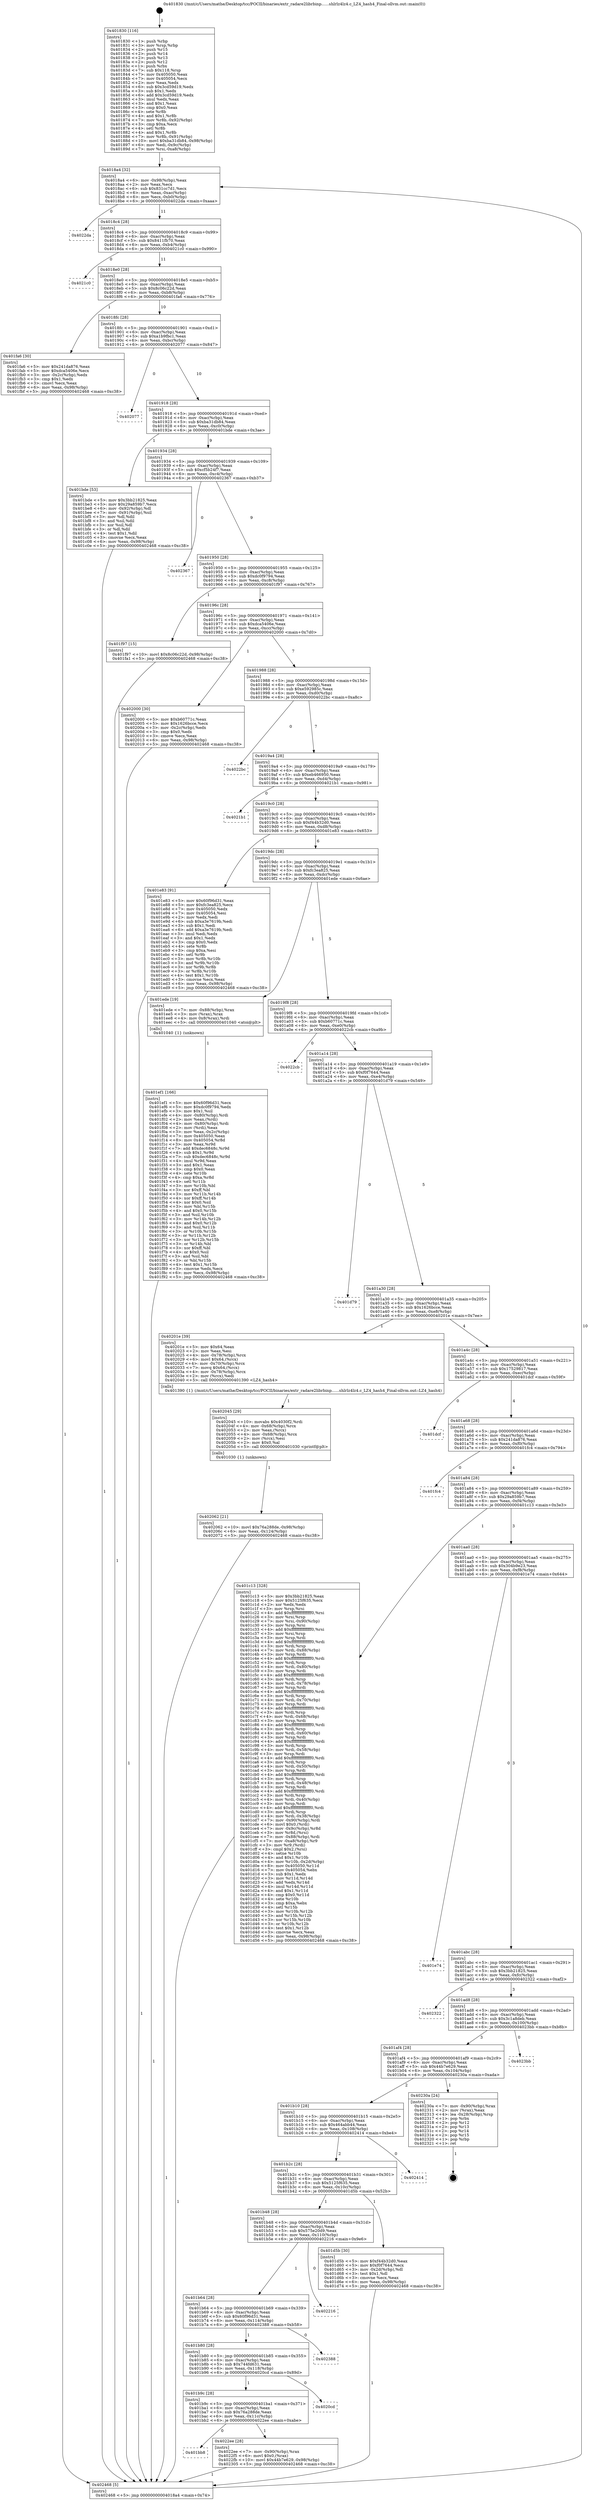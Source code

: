 digraph "0x401830" {
  label = "0x401830 (/mnt/c/Users/mathe/Desktop/tcc/POCII/binaries/extr_radare2librbinp......shlrlz4lz4.c_LZ4_hash4_Final-ollvm.out::main(0))"
  labelloc = "t"
  node[shape=record]

  Entry [label="",width=0.3,height=0.3,shape=circle,fillcolor=black,style=filled]
  "0x4018a4" [label="{
     0x4018a4 [32]\l
     | [instrs]\l
     &nbsp;&nbsp;0x4018a4 \<+6\>: mov -0x98(%rbp),%eax\l
     &nbsp;&nbsp;0x4018aa \<+2\>: mov %eax,%ecx\l
     &nbsp;&nbsp;0x4018ac \<+6\>: sub $0x831cc7d1,%ecx\l
     &nbsp;&nbsp;0x4018b2 \<+6\>: mov %eax,-0xac(%rbp)\l
     &nbsp;&nbsp;0x4018b8 \<+6\>: mov %ecx,-0xb0(%rbp)\l
     &nbsp;&nbsp;0x4018be \<+6\>: je 00000000004022da \<main+0xaaa\>\l
  }"]
  "0x4022da" [label="{
     0x4022da\l
  }", style=dashed]
  "0x4018c4" [label="{
     0x4018c4 [28]\l
     | [instrs]\l
     &nbsp;&nbsp;0x4018c4 \<+5\>: jmp 00000000004018c9 \<main+0x99\>\l
     &nbsp;&nbsp;0x4018c9 \<+6\>: mov -0xac(%rbp),%eax\l
     &nbsp;&nbsp;0x4018cf \<+5\>: sub $0x8411fb70,%eax\l
     &nbsp;&nbsp;0x4018d4 \<+6\>: mov %eax,-0xb4(%rbp)\l
     &nbsp;&nbsp;0x4018da \<+6\>: je 00000000004021c0 \<main+0x990\>\l
  }"]
  Exit [label="",width=0.3,height=0.3,shape=circle,fillcolor=black,style=filled,peripheries=2]
  "0x4021c0" [label="{
     0x4021c0\l
  }", style=dashed]
  "0x4018e0" [label="{
     0x4018e0 [28]\l
     | [instrs]\l
     &nbsp;&nbsp;0x4018e0 \<+5\>: jmp 00000000004018e5 \<main+0xb5\>\l
     &nbsp;&nbsp;0x4018e5 \<+6\>: mov -0xac(%rbp),%eax\l
     &nbsp;&nbsp;0x4018eb \<+5\>: sub $0x8c06c22d,%eax\l
     &nbsp;&nbsp;0x4018f0 \<+6\>: mov %eax,-0xb8(%rbp)\l
     &nbsp;&nbsp;0x4018f6 \<+6\>: je 0000000000401fa6 \<main+0x776\>\l
  }"]
  "0x401bb8" [label="{
     0x401bb8\l
  }", style=dashed]
  "0x401fa6" [label="{
     0x401fa6 [30]\l
     | [instrs]\l
     &nbsp;&nbsp;0x401fa6 \<+5\>: mov $0x241da876,%eax\l
     &nbsp;&nbsp;0x401fab \<+5\>: mov $0xdca5406e,%ecx\l
     &nbsp;&nbsp;0x401fb0 \<+3\>: mov -0x2c(%rbp),%edx\l
     &nbsp;&nbsp;0x401fb3 \<+3\>: cmp $0x1,%edx\l
     &nbsp;&nbsp;0x401fb6 \<+3\>: cmovl %ecx,%eax\l
     &nbsp;&nbsp;0x401fb9 \<+6\>: mov %eax,-0x98(%rbp)\l
     &nbsp;&nbsp;0x401fbf \<+5\>: jmp 0000000000402468 \<main+0xc38\>\l
  }"]
  "0x4018fc" [label="{
     0x4018fc [28]\l
     | [instrs]\l
     &nbsp;&nbsp;0x4018fc \<+5\>: jmp 0000000000401901 \<main+0xd1\>\l
     &nbsp;&nbsp;0x401901 \<+6\>: mov -0xac(%rbp),%eax\l
     &nbsp;&nbsp;0x401907 \<+5\>: sub $0xa1b9fbc1,%eax\l
     &nbsp;&nbsp;0x40190c \<+6\>: mov %eax,-0xbc(%rbp)\l
     &nbsp;&nbsp;0x401912 \<+6\>: je 0000000000402077 \<main+0x847\>\l
  }"]
  "0x4022ee" [label="{
     0x4022ee [28]\l
     | [instrs]\l
     &nbsp;&nbsp;0x4022ee \<+7\>: mov -0x90(%rbp),%rax\l
     &nbsp;&nbsp;0x4022f5 \<+6\>: movl $0x0,(%rax)\l
     &nbsp;&nbsp;0x4022fb \<+10\>: movl $0x44b7e629,-0x98(%rbp)\l
     &nbsp;&nbsp;0x402305 \<+5\>: jmp 0000000000402468 \<main+0xc38\>\l
  }"]
  "0x402077" [label="{
     0x402077\l
  }", style=dashed]
  "0x401918" [label="{
     0x401918 [28]\l
     | [instrs]\l
     &nbsp;&nbsp;0x401918 \<+5\>: jmp 000000000040191d \<main+0xed\>\l
     &nbsp;&nbsp;0x40191d \<+6\>: mov -0xac(%rbp),%eax\l
     &nbsp;&nbsp;0x401923 \<+5\>: sub $0xba31db84,%eax\l
     &nbsp;&nbsp;0x401928 \<+6\>: mov %eax,-0xc0(%rbp)\l
     &nbsp;&nbsp;0x40192e \<+6\>: je 0000000000401bde \<main+0x3ae\>\l
  }"]
  "0x401b9c" [label="{
     0x401b9c [28]\l
     | [instrs]\l
     &nbsp;&nbsp;0x401b9c \<+5\>: jmp 0000000000401ba1 \<main+0x371\>\l
     &nbsp;&nbsp;0x401ba1 \<+6\>: mov -0xac(%rbp),%eax\l
     &nbsp;&nbsp;0x401ba7 \<+5\>: sub $0x76a288de,%eax\l
     &nbsp;&nbsp;0x401bac \<+6\>: mov %eax,-0x11c(%rbp)\l
     &nbsp;&nbsp;0x401bb2 \<+6\>: je 00000000004022ee \<main+0xabe\>\l
  }"]
  "0x401bde" [label="{
     0x401bde [53]\l
     | [instrs]\l
     &nbsp;&nbsp;0x401bde \<+5\>: mov $0x3bb21825,%eax\l
     &nbsp;&nbsp;0x401be3 \<+5\>: mov $0x29a859b7,%ecx\l
     &nbsp;&nbsp;0x401be8 \<+6\>: mov -0x92(%rbp),%dl\l
     &nbsp;&nbsp;0x401bee \<+7\>: mov -0x91(%rbp),%sil\l
     &nbsp;&nbsp;0x401bf5 \<+3\>: mov %dl,%dil\l
     &nbsp;&nbsp;0x401bf8 \<+3\>: and %sil,%dil\l
     &nbsp;&nbsp;0x401bfb \<+3\>: xor %sil,%dl\l
     &nbsp;&nbsp;0x401bfe \<+3\>: or %dl,%dil\l
     &nbsp;&nbsp;0x401c01 \<+4\>: test $0x1,%dil\l
     &nbsp;&nbsp;0x401c05 \<+3\>: cmovne %ecx,%eax\l
     &nbsp;&nbsp;0x401c08 \<+6\>: mov %eax,-0x98(%rbp)\l
     &nbsp;&nbsp;0x401c0e \<+5\>: jmp 0000000000402468 \<main+0xc38\>\l
  }"]
  "0x401934" [label="{
     0x401934 [28]\l
     | [instrs]\l
     &nbsp;&nbsp;0x401934 \<+5\>: jmp 0000000000401939 \<main+0x109\>\l
     &nbsp;&nbsp;0x401939 \<+6\>: mov -0xac(%rbp),%eax\l
     &nbsp;&nbsp;0x40193f \<+5\>: sub $0xcf5b24f7,%eax\l
     &nbsp;&nbsp;0x401944 \<+6\>: mov %eax,-0xc4(%rbp)\l
     &nbsp;&nbsp;0x40194a \<+6\>: je 0000000000402367 \<main+0xb37\>\l
  }"]
  "0x402468" [label="{
     0x402468 [5]\l
     | [instrs]\l
     &nbsp;&nbsp;0x402468 \<+5\>: jmp 00000000004018a4 \<main+0x74\>\l
  }"]
  "0x401830" [label="{
     0x401830 [116]\l
     | [instrs]\l
     &nbsp;&nbsp;0x401830 \<+1\>: push %rbp\l
     &nbsp;&nbsp;0x401831 \<+3\>: mov %rsp,%rbp\l
     &nbsp;&nbsp;0x401834 \<+2\>: push %r15\l
     &nbsp;&nbsp;0x401836 \<+2\>: push %r14\l
     &nbsp;&nbsp;0x401838 \<+2\>: push %r13\l
     &nbsp;&nbsp;0x40183a \<+2\>: push %r12\l
     &nbsp;&nbsp;0x40183c \<+1\>: push %rbx\l
     &nbsp;&nbsp;0x40183d \<+7\>: sub $0x118,%rsp\l
     &nbsp;&nbsp;0x401844 \<+7\>: mov 0x405050,%eax\l
     &nbsp;&nbsp;0x40184b \<+7\>: mov 0x405054,%ecx\l
     &nbsp;&nbsp;0x401852 \<+2\>: mov %eax,%edx\l
     &nbsp;&nbsp;0x401854 \<+6\>: sub $0x3cd59d19,%edx\l
     &nbsp;&nbsp;0x40185a \<+3\>: sub $0x1,%edx\l
     &nbsp;&nbsp;0x40185d \<+6\>: add $0x3cd59d19,%edx\l
     &nbsp;&nbsp;0x401863 \<+3\>: imul %edx,%eax\l
     &nbsp;&nbsp;0x401866 \<+3\>: and $0x1,%eax\l
     &nbsp;&nbsp;0x401869 \<+3\>: cmp $0x0,%eax\l
     &nbsp;&nbsp;0x40186c \<+4\>: sete %r8b\l
     &nbsp;&nbsp;0x401870 \<+4\>: and $0x1,%r8b\l
     &nbsp;&nbsp;0x401874 \<+7\>: mov %r8b,-0x92(%rbp)\l
     &nbsp;&nbsp;0x40187b \<+3\>: cmp $0xa,%ecx\l
     &nbsp;&nbsp;0x40187e \<+4\>: setl %r8b\l
     &nbsp;&nbsp;0x401882 \<+4\>: and $0x1,%r8b\l
     &nbsp;&nbsp;0x401886 \<+7\>: mov %r8b,-0x91(%rbp)\l
     &nbsp;&nbsp;0x40188d \<+10\>: movl $0xba31db84,-0x98(%rbp)\l
     &nbsp;&nbsp;0x401897 \<+6\>: mov %edi,-0x9c(%rbp)\l
     &nbsp;&nbsp;0x40189d \<+7\>: mov %rsi,-0xa8(%rbp)\l
  }"]
  "0x4020cd" [label="{
     0x4020cd\l
  }", style=dashed]
  "0x402367" [label="{
     0x402367\l
  }", style=dashed]
  "0x401950" [label="{
     0x401950 [28]\l
     | [instrs]\l
     &nbsp;&nbsp;0x401950 \<+5\>: jmp 0000000000401955 \<main+0x125\>\l
     &nbsp;&nbsp;0x401955 \<+6\>: mov -0xac(%rbp),%eax\l
     &nbsp;&nbsp;0x40195b \<+5\>: sub $0xdc0f9794,%eax\l
     &nbsp;&nbsp;0x401960 \<+6\>: mov %eax,-0xc8(%rbp)\l
     &nbsp;&nbsp;0x401966 \<+6\>: je 0000000000401f97 \<main+0x767\>\l
  }"]
  "0x401b80" [label="{
     0x401b80 [28]\l
     | [instrs]\l
     &nbsp;&nbsp;0x401b80 \<+5\>: jmp 0000000000401b85 \<main+0x355\>\l
     &nbsp;&nbsp;0x401b85 \<+6\>: mov -0xac(%rbp),%eax\l
     &nbsp;&nbsp;0x401b8b \<+5\>: sub $0x744fd631,%eax\l
     &nbsp;&nbsp;0x401b90 \<+6\>: mov %eax,-0x118(%rbp)\l
     &nbsp;&nbsp;0x401b96 \<+6\>: je 00000000004020cd \<main+0x89d\>\l
  }"]
  "0x401f97" [label="{
     0x401f97 [15]\l
     | [instrs]\l
     &nbsp;&nbsp;0x401f97 \<+10\>: movl $0x8c06c22d,-0x98(%rbp)\l
     &nbsp;&nbsp;0x401fa1 \<+5\>: jmp 0000000000402468 \<main+0xc38\>\l
  }"]
  "0x40196c" [label="{
     0x40196c [28]\l
     | [instrs]\l
     &nbsp;&nbsp;0x40196c \<+5\>: jmp 0000000000401971 \<main+0x141\>\l
     &nbsp;&nbsp;0x401971 \<+6\>: mov -0xac(%rbp),%eax\l
     &nbsp;&nbsp;0x401977 \<+5\>: sub $0xdca5406e,%eax\l
     &nbsp;&nbsp;0x40197c \<+6\>: mov %eax,-0xcc(%rbp)\l
     &nbsp;&nbsp;0x401982 \<+6\>: je 0000000000402000 \<main+0x7d0\>\l
  }"]
  "0x402388" [label="{
     0x402388\l
  }", style=dashed]
  "0x402000" [label="{
     0x402000 [30]\l
     | [instrs]\l
     &nbsp;&nbsp;0x402000 \<+5\>: mov $0xb60771c,%eax\l
     &nbsp;&nbsp;0x402005 \<+5\>: mov $0x1626bcce,%ecx\l
     &nbsp;&nbsp;0x40200a \<+3\>: mov -0x2c(%rbp),%edx\l
     &nbsp;&nbsp;0x40200d \<+3\>: cmp $0x0,%edx\l
     &nbsp;&nbsp;0x402010 \<+3\>: cmove %ecx,%eax\l
     &nbsp;&nbsp;0x402013 \<+6\>: mov %eax,-0x98(%rbp)\l
     &nbsp;&nbsp;0x402019 \<+5\>: jmp 0000000000402468 \<main+0xc38\>\l
  }"]
  "0x401988" [label="{
     0x401988 [28]\l
     | [instrs]\l
     &nbsp;&nbsp;0x401988 \<+5\>: jmp 000000000040198d \<main+0x15d\>\l
     &nbsp;&nbsp;0x40198d \<+6\>: mov -0xac(%rbp),%eax\l
     &nbsp;&nbsp;0x401993 \<+5\>: sub $0xe592985c,%eax\l
     &nbsp;&nbsp;0x401998 \<+6\>: mov %eax,-0xd0(%rbp)\l
     &nbsp;&nbsp;0x40199e \<+6\>: je 00000000004022bc \<main+0xa8c\>\l
  }"]
  "0x401b64" [label="{
     0x401b64 [28]\l
     | [instrs]\l
     &nbsp;&nbsp;0x401b64 \<+5\>: jmp 0000000000401b69 \<main+0x339\>\l
     &nbsp;&nbsp;0x401b69 \<+6\>: mov -0xac(%rbp),%eax\l
     &nbsp;&nbsp;0x401b6f \<+5\>: sub $0x60f96d31,%eax\l
     &nbsp;&nbsp;0x401b74 \<+6\>: mov %eax,-0x114(%rbp)\l
     &nbsp;&nbsp;0x401b7a \<+6\>: je 0000000000402388 \<main+0xb58\>\l
  }"]
  "0x4022bc" [label="{
     0x4022bc\l
  }", style=dashed]
  "0x4019a4" [label="{
     0x4019a4 [28]\l
     | [instrs]\l
     &nbsp;&nbsp;0x4019a4 \<+5\>: jmp 00000000004019a9 \<main+0x179\>\l
     &nbsp;&nbsp;0x4019a9 \<+6\>: mov -0xac(%rbp),%eax\l
     &nbsp;&nbsp;0x4019af \<+5\>: sub $0xeb466950,%eax\l
     &nbsp;&nbsp;0x4019b4 \<+6\>: mov %eax,-0xd4(%rbp)\l
     &nbsp;&nbsp;0x4019ba \<+6\>: je 00000000004021b1 \<main+0x981\>\l
  }"]
  "0x402216" [label="{
     0x402216\l
  }", style=dashed]
  "0x4021b1" [label="{
     0x4021b1\l
  }", style=dashed]
  "0x4019c0" [label="{
     0x4019c0 [28]\l
     | [instrs]\l
     &nbsp;&nbsp;0x4019c0 \<+5\>: jmp 00000000004019c5 \<main+0x195\>\l
     &nbsp;&nbsp;0x4019c5 \<+6\>: mov -0xac(%rbp),%eax\l
     &nbsp;&nbsp;0x4019cb \<+5\>: sub $0xf44b32d0,%eax\l
     &nbsp;&nbsp;0x4019d0 \<+6\>: mov %eax,-0xd8(%rbp)\l
     &nbsp;&nbsp;0x4019d6 \<+6\>: je 0000000000401e83 \<main+0x653\>\l
  }"]
  "0x402062" [label="{
     0x402062 [21]\l
     | [instrs]\l
     &nbsp;&nbsp;0x402062 \<+10\>: movl $0x76a288de,-0x98(%rbp)\l
     &nbsp;&nbsp;0x40206c \<+6\>: mov %eax,-0x124(%rbp)\l
     &nbsp;&nbsp;0x402072 \<+5\>: jmp 0000000000402468 \<main+0xc38\>\l
  }"]
  "0x401e83" [label="{
     0x401e83 [91]\l
     | [instrs]\l
     &nbsp;&nbsp;0x401e83 \<+5\>: mov $0x60f96d31,%eax\l
     &nbsp;&nbsp;0x401e88 \<+5\>: mov $0xfc3ea825,%ecx\l
     &nbsp;&nbsp;0x401e8d \<+7\>: mov 0x405050,%edx\l
     &nbsp;&nbsp;0x401e94 \<+7\>: mov 0x405054,%esi\l
     &nbsp;&nbsp;0x401e9b \<+2\>: mov %edx,%edi\l
     &nbsp;&nbsp;0x401e9d \<+6\>: sub $0xa3e7619b,%edi\l
     &nbsp;&nbsp;0x401ea3 \<+3\>: sub $0x1,%edi\l
     &nbsp;&nbsp;0x401ea6 \<+6\>: add $0xa3e7619b,%edi\l
     &nbsp;&nbsp;0x401eac \<+3\>: imul %edi,%edx\l
     &nbsp;&nbsp;0x401eaf \<+3\>: and $0x1,%edx\l
     &nbsp;&nbsp;0x401eb2 \<+3\>: cmp $0x0,%edx\l
     &nbsp;&nbsp;0x401eb5 \<+4\>: sete %r8b\l
     &nbsp;&nbsp;0x401eb9 \<+3\>: cmp $0xa,%esi\l
     &nbsp;&nbsp;0x401ebc \<+4\>: setl %r9b\l
     &nbsp;&nbsp;0x401ec0 \<+3\>: mov %r8b,%r10b\l
     &nbsp;&nbsp;0x401ec3 \<+3\>: and %r9b,%r10b\l
     &nbsp;&nbsp;0x401ec6 \<+3\>: xor %r9b,%r8b\l
     &nbsp;&nbsp;0x401ec9 \<+3\>: or %r8b,%r10b\l
     &nbsp;&nbsp;0x401ecc \<+4\>: test $0x1,%r10b\l
     &nbsp;&nbsp;0x401ed0 \<+3\>: cmovne %ecx,%eax\l
     &nbsp;&nbsp;0x401ed3 \<+6\>: mov %eax,-0x98(%rbp)\l
     &nbsp;&nbsp;0x401ed9 \<+5\>: jmp 0000000000402468 \<main+0xc38\>\l
  }"]
  "0x4019dc" [label="{
     0x4019dc [28]\l
     | [instrs]\l
     &nbsp;&nbsp;0x4019dc \<+5\>: jmp 00000000004019e1 \<main+0x1b1\>\l
     &nbsp;&nbsp;0x4019e1 \<+6\>: mov -0xac(%rbp),%eax\l
     &nbsp;&nbsp;0x4019e7 \<+5\>: sub $0xfc3ea825,%eax\l
     &nbsp;&nbsp;0x4019ec \<+6\>: mov %eax,-0xdc(%rbp)\l
     &nbsp;&nbsp;0x4019f2 \<+6\>: je 0000000000401ede \<main+0x6ae\>\l
  }"]
  "0x402045" [label="{
     0x402045 [29]\l
     | [instrs]\l
     &nbsp;&nbsp;0x402045 \<+10\>: movabs $0x4030f2,%rdi\l
     &nbsp;&nbsp;0x40204f \<+4\>: mov -0x68(%rbp),%rcx\l
     &nbsp;&nbsp;0x402053 \<+2\>: mov %eax,(%rcx)\l
     &nbsp;&nbsp;0x402055 \<+4\>: mov -0x68(%rbp),%rcx\l
     &nbsp;&nbsp;0x402059 \<+2\>: mov (%rcx),%esi\l
     &nbsp;&nbsp;0x40205b \<+2\>: mov $0x0,%al\l
     &nbsp;&nbsp;0x40205d \<+5\>: call 0000000000401030 \<printf@plt\>\l
     | [calls]\l
     &nbsp;&nbsp;0x401030 \{1\} (unknown)\l
  }"]
  "0x401ede" [label="{
     0x401ede [19]\l
     | [instrs]\l
     &nbsp;&nbsp;0x401ede \<+7\>: mov -0x88(%rbp),%rax\l
     &nbsp;&nbsp;0x401ee5 \<+3\>: mov (%rax),%rax\l
     &nbsp;&nbsp;0x401ee8 \<+4\>: mov 0x8(%rax),%rdi\l
     &nbsp;&nbsp;0x401eec \<+5\>: call 0000000000401040 \<atoi@plt\>\l
     | [calls]\l
     &nbsp;&nbsp;0x401040 \{1\} (unknown)\l
  }"]
  "0x4019f8" [label="{
     0x4019f8 [28]\l
     | [instrs]\l
     &nbsp;&nbsp;0x4019f8 \<+5\>: jmp 00000000004019fd \<main+0x1cd\>\l
     &nbsp;&nbsp;0x4019fd \<+6\>: mov -0xac(%rbp),%eax\l
     &nbsp;&nbsp;0x401a03 \<+5\>: sub $0xb60771c,%eax\l
     &nbsp;&nbsp;0x401a08 \<+6\>: mov %eax,-0xe0(%rbp)\l
     &nbsp;&nbsp;0x401a0e \<+6\>: je 00000000004022cb \<main+0xa9b\>\l
  }"]
  "0x401ef1" [label="{
     0x401ef1 [166]\l
     | [instrs]\l
     &nbsp;&nbsp;0x401ef1 \<+5\>: mov $0x60f96d31,%ecx\l
     &nbsp;&nbsp;0x401ef6 \<+5\>: mov $0xdc0f9794,%edx\l
     &nbsp;&nbsp;0x401efb \<+3\>: mov $0x1,%sil\l
     &nbsp;&nbsp;0x401efe \<+4\>: mov -0x80(%rbp),%rdi\l
     &nbsp;&nbsp;0x401f02 \<+2\>: mov %eax,(%rdi)\l
     &nbsp;&nbsp;0x401f04 \<+4\>: mov -0x80(%rbp),%rdi\l
     &nbsp;&nbsp;0x401f08 \<+2\>: mov (%rdi),%eax\l
     &nbsp;&nbsp;0x401f0a \<+3\>: mov %eax,-0x2c(%rbp)\l
     &nbsp;&nbsp;0x401f0d \<+7\>: mov 0x405050,%eax\l
     &nbsp;&nbsp;0x401f14 \<+8\>: mov 0x405054,%r8d\l
     &nbsp;&nbsp;0x401f1c \<+3\>: mov %eax,%r9d\l
     &nbsp;&nbsp;0x401f1f \<+7\>: add $0xdec6848c,%r9d\l
     &nbsp;&nbsp;0x401f26 \<+4\>: sub $0x1,%r9d\l
     &nbsp;&nbsp;0x401f2a \<+7\>: sub $0xdec6848c,%r9d\l
     &nbsp;&nbsp;0x401f31 \<+4\>: imul %r9d,%eax\l
     &nbsp;&nbsp;0x401f35 \<+3\>: and $0x1,%eax\l
     &nbsp;&nbsp;0x401f38 \<+3\>: cmp $0x0,%eax\l
     &nbsp;&nbsp;0x401f3b \<+4\>: sete %r10b\l
     &nbsp;&nbsp;0x401f3f \<+4\>: cmp $0xa,%r8d\l
     &nbsp;&nbsp;0x401f43 \<+4\>: setl %r11b\l
     &nbsp;&nbsp;0x401f47 \<+3\>: mov %r10b,%bl\l
     &nbsp;&nbsp;0x401f4a \<+3\>: xor $0xff,%bl\l
     &nbsp;&nbsp;0x401f4d \<+3\>: mov %r11b,%r14b\l
     &nbsp;&nbsp;0x401f50 \<+4\>: xor $0xff,%r14b\l
     &nbsp;&nbsp;0x401f54 \<+4\>: xor $0x0,%sil\l
     &nbsp;&nbsp;0x401f58 \<+3\>: mov %bl,%r15b\l
     &nbsp;&nbsp;0x401f5b \<+4\>: and $0x0,%r15b\l
     &nbsp;&nbsp;0x401f5f \<+3\>: and %sil,%r10b\l
     &nbsp;&nbsp;0x401f62 \<+3\>: mov %r14b,%r12b\l
     &nbsp;&nbsp;0x401f65 \<+4\>: and $0x0,%r12b\l
     &nbsp;&nbsp;0x401f69 \<+3\>: and %sil,%r11b\l
     &nbsp;&nbsp;0x401f6c \<+3\>: or %r10b,%r15b\l
     &nbsp;&nbsp;0x401f6f \<+3\>: or %r11b,%r12b\l
     &nbsp;&nbsp;0x401f72 \<+3\>: xor %r12b,%r15b\l
     &nbsp;&nbsp;0x401f75 \<+3\>: or %r14b,%bl\l
     &nbsp;&nbsp;0x401f78 \<+3\>: xor $0xff,%bl\l
     &nbsp;&nbsp;0x401f7b \<+4\>: or $0x0,%sil\l
     &nbsp;&nbsp;0x401f7f \<+3\>: and %sil,%bl\l
     &nbsp;&nbsp;0x401f82 \<+3\>: or %bl,%r15b\l
     &nbsp;&nbsp;0x401f85 \<+4\>: test $0x1,%r15b\l
     &nbsp;&nbsp;0x401f89 \<+3\>: cmovne %edx,%ecx\l
     &nbsp;&nbsp;0x401f8c \<+6\>: mov %ecx,-0x98(%rbp)\l
     &nbsp;&nbsp;0x401f92 \<+5\>: jmp 0000000000402468 \<main+0xc38\>\l
  }"]
  "0x4022cb" [label="{
     0x4022cb\l
  }", style=dashed]
  "0x401a14" [label="{
     0x401a14 [28]\l
     | [instrs]\l
     &nbsp;&nbsp;0x401a14 \<+5\>: jmp 0000000000401a19 \<main+0x1e9\>\l
     &nbsp;&nbsp;0x401a19 \<+6\>: mov -0xac(%rbp),%eax\l
     &nbsp;&nbsp;0x401a1f \<+5\>: sub $0xf0f7644,%eax\l
     &nbsp;&nbsp;0x401a24 \<+6\>: mov %eax,-0xe4(%rbp)\l
     &nbsp;&nbsp;0x401a2a \<+6\>: je 0000000000401d79 \<main+0x549\>\l
  }"]
  "0x401b48" [label="{
     0x401b48 [28]\l
     | [instrs]\l
     &nbsp;&nbsp;0x401b48 \<+5\>: jmp 0000000000401b4d \<main+0x31d\>\l
     &nbsp;&nbsp;0x401b4d \<+6\>: mov -0xac(%rbp),%eax\l
     &nbsp;&nbsp;0x401b53 \<+5\>: sub $0x575e20d9,%eax\l
     &nbsp;&nbsp;0x401b58 \<+6\>: mov %eax,-0x110(%rbp)\l
     &nbsp;&nbsp;0x401b5e \<+6\>: je 0000000000402216 \<main+0x9e6\>\l
  }"]
  "0x401d79" [label="{
     0x401d79\l
  }", style=dashed]
  "0x401a30" [label="{
     0x401a30 [28]\l
     | [instrs]\l
     &nbsp;&nbsp;0x401a30 \<+5\>: jmp 0000000000401a35 \<main+0x205\>\l
     &nbsp;&nbsp;0x401a35 \<+6\>: mov -0xac(%rbp),%eax\l
     &nbsp;&nbsp;0x401a3b \<+5\>: sub $0x1626bcce,%eax\l
     &nbsp;&nbsp;0x401a40 \<+6\>: mov %eax,-0xe8(%rbp)\l
     &nbsp;&nbsp;0x401a46 \<+6\>: je 000000000040201e \<main+0x7ee\>\l
  }"]
  "0x401d5b" [label="{
     0x401d5b [30]\l
     | [instrs]\l
     &nbsp;&nbsp;0x401d5b \<+5\>: mov $0xf44b32d0,%eax\l
     &nbsp;&nbsp;0x401d60 \<+5\>: mov $0xf0f7644,%ecx\l
     &nbsp;&nbsp;0x401d65 \<+3\>: mov -0x2d(%rbp),%dl\l
     &nbsp;&nbsp;0x401d68 \<+3\>: test $0x1,%dl\l
     &nbsp;&nbsp;0x401d6b \<+3\>: cmovne %ecx,%eax\l
     &nbsp;&nbsp;0x401d6e \<+6\>: mov %eax,-0x98(%rbp)\l
     &nbsp;&nbsp;0x401d74 \<+5\>: jmp 0000000000402468 \<main+0xc38\>\l
  }"]
  "0x40201e" [label="{
     0x40201e [39]\l
     | [instrs]\l
     &nbsp;&nbsp;0x40201e \<+5\>: mov $0x64,%eax\l
     &nbsp;&nbsp;0x402023 \<+2\>: mov %eax,%esi\l
     &nbsp;&nbsp;0x402025 \<+4\>: mov -0x78(%rbp),%rcx\l
     &nbsp;&nbsp;0x402029 \<+6\>: movl $0x64,(%rcx)\l
     &nbsp;&nbsp;0x40202f \<+4\>: mov -0x70(%rbp),%rcx\l
     &nbsp;&nbsp;0x402033 \<+7\>: movq $0x64,(%rcx)\l
     &nbsp;&nbsp;0x40203a \<+4\>: mov -0x78(%rbp),%rcx\l
     &nbsp;&nbsp;0x40203e \<+2\>: mov (%rcx),%edi\l
     &nbsp;&nbsp;0x402040 \<+5\>: call 0000000000401390 \<LZ4_hash4\>\l
     | [calls]\l
     &nbsp;&nbsp;0x401390 \{1\} (/mnt/c/Users/mathe/Desktop/tcc/POCII/binaries/extr_radare2librbinp......shlrlz4lz4.c_LZ4_hash4_Final-ollvm.out::LZ4_hash4)\l
  }"]
  "0x401a4c" [label="{
     0x401a4c [28]\l
     | [instrs]\l
     &nbsp;&nbsp;0x401a4c \<+5\>: jmp 0000000000401a51 \<main+0x221\>\l
     &nbsp;&nbsp;0x401a51 \<+6\>: mov -0xac(%rbp),%eax\l
     &nbsp;&nbsp;0x401a57 \<+5\>: sub $0x17529817,%eax\l
     &nbsp;&nbsp;0x401a5c \<+6\>: mov %eax,-0xec(%rbp)\l
     &nbsp;&nbsp;0x401a62 \<+6\>: je 0000000000401dcf \<main+0x59f\>\l
  }"]
  "0x401b2c" [label="{
     0x401b2c [28]\l
     | [instrs]\l
     &nbsp;&nbsp;0x401b2c \<+5\>: jmp 0000000000401b31 \<main+0x301\>\l
     &nbsp;&nbsp;0x401b31 \<+6\>: mov -0xac(%rbp),%eax\l
     &nbsp;&nbsp;0x401b37 \<+5\>: sub $0x5125f635,%eax\l
     &nbsp;&nbsp;0x401b3c \<+6\>: mov %eax,-0x10c(%rbp)\l
     &nbsp;&nbsp;0x401b42 \<+6\>: je 0000000000401d5b \<main+0x52b\>\l
  }"]
  "0x401dcf" [label="{
     0x401dcf\l
  }", style=dashed]
  "0x401a68" [label="{
     0x401a68 [28]\l
     | [instrs]\l
     &nbsp;&nbsp;0x401a68 \<+5\>: jmp 0000000000401a6d \<main+0x23d\>\l
     &nbsp;&nbsp;0x401a6d \<+6\>: mov -0xac(%rbp),%eax\l
     &nbsp;&nbsp;0x401a73 \<+5\>: sub $0x241da876,%eax\l
     &nbsp;&nbsp;0x401a78 \<+6\>: mov %eax,-0xf0(%rbp)\l
     &nbsp;&nbsp;0x401a7e \<+6\>: je 0000000000401fc4 \<main+0x794\>\l
  }"]
  "0x402414" [label="{
     0x402414\l
  }", style=dashed]
  "0x401fc4" [label="{
     0x401fc4\l
  }", style=dashed]
  "0x401a84" [label="{
     0x401a84 [28]\l
     | [instrs]\l
     &nbsp;&nbsp;0x401a84 \<+5\>: jmp 0000000000401a89 \<main+0x259\>\l
     &nbsp;&nbsp;0x401a89 \<+6\>: mov -0xac(%rbp),%eax\l
     &nbsp;&nbsp;0x401a8f \<+5\>: sub $0x29a859b7,%eax\l
     &nbsp;&nbsp;0x401a94 \<+6\>: mov %eax,-0xf4(%rbp)\l
     &nbsp;&nbsp;0x401a9a \<+6\>: je 0000000000401c13 \<main+0x3e3\>\l
  }"]
  "0x401b10" [label="{
     0x401b10 [28]\l
     | [instrs]\l
     &nbsp;&nbsp;0x401b10 \<+5\>: jmp 0000000000401b15 \<main+0x2e5\>\l
     &nbsp;&nbsp;0x401b15 \<+6\>: mov -0xac(%rbp),%eax\l
     &nbsp;&nbsp;0x401b1b \<+5\>: sub $0x464abb44,%eax\l
     &nbsp;&nbsp;0x401b20 \<+6\>: mov %eax,-0x108(%rbp)\l
     &nbsp;&nbsp;0x401b26 \<+6\>: je 0000000000402414 \<main+0xbe4\>\l
  }"]
  "0x401c13" [label="{
     0x401c13 [328]\l
     | [instrs]\l
     &nbsp;&nbsp;0x401c13 \<+5\>: mov $0x3bb21825,%eax\l
     &nbsp;&nbsp;0x401c18 \<+5\>: mov $0x5125f635,%ecx\l
     &nbsp;&nbsp;0x401c1d \<+2\>: xor %edx,%edx\l
     &nbsp;&nbsp;0x401c1f \<+3\>: mov %rsp,%rsi\l
     &nbsp;&nbsp;0x401c22 \<+4\>: add $0xfffffffffffffff0,%rsi\l
     &nbsp;&nbsp;0x401c26 \<+3\>: mov %rsi,%rsp\l
     &nbsp;&nbsp;0x401c29 \<+7\>: mov %rsi,-0x90(%rbp)\l
     &nbsp;&nbsp;0x401c30 \<+3\>: mov %rsp,%rsi\l
     &nbsp;&nbsp;0x401c33 \<+4\>: add $0xfffffffffffffff0,%rsi\l
     &nbsp;&nbsp;0x401c37 \<+3\>: mov %rsi,%rsp\l
     &nbsp;&nbsp;0x401c3a \<+3\>: mov %rsp,%rdi\l
     &nbsp;&nbsp;0x401c3d \<+4\>: add $0xfffffffffffffff0,%rdi\l
     &nbsp;&nbsp;0x401c41 \<+3\>: mov %rdi,%rsp\l
     &nbsp;&nbsp;0x401c44 \<+7\>: mov %rdi,-0x88(%rbp)\l
     &nbsp;&nbsp;0x401c4b \<+3\>: mov %rsp,%rdi\l
     &nbsp;&nbsp;0x401c4e \<+4\>: add $0xfffffffffffffff0,%rdi\l
     &nbsp;&nbsp;0x401c52 \<+3\>: mov %rdi,%rsp\l
     &nbsp;&nbsp;0x401c55 \<+4\>: mov %rdi,-0x80(%rbp)\l
     &nbsp;&nbsp;0x401c59 \<+3\>: mov %rsp,%rdi\l
     &nbsp;&nbsp;0x401c5c \<+4\>: add $0xfffffffffffffff0,%rdi\l
     &nbsp;&nbsp;0x401c60 \<+3\>: mov %rdi,%rsp\l
     &nbsp;&nbsp;0x401c63 \<+4\>: mov %rdi,-0x78(%rbp)\l
     &nbsp;&nbsp;0x401c67 \<+3\>: mov %rsp,%rdi\l
     &nbsp;&nbsp;0x401c6a \<+4\>: add $0xfffffffffffffff0,%rdi\l
     &nbsp;&nbsp;0x401c6e \<+3\>: mov %rdi,%rsp\l
     &nbsp;&nbsp;0x401c71 \<+4\>: mov %rdi,-0x70(%rbp)\l
     &nbsp;&nbsp;0x401c75 \<+3\>: mov %rsp,%rdi\l
     &nbsp;&nbsp;0x401c78 \<+4\>: add $0xfffffffffffffff0,%rdi\l
     &nbsp;&nbsp;0x401c7c \<+3\>: mov %rdi,%rsp\l
     &nbsp;&nbsp;0x401c7f \<+4\>: mov %rdi,-0x68(%rbp)\l
     &nbsp;&nbsp;0x401c83 \<+3\>: mov %rsp,%rdi\l
     &nbsp;&nbsp;0x401c86 \<+4\>: add $0xfffffffffffffff0,%rdi\l
     &nbsp;&nbsp;0x401c8a \<+3\>: mov %rdi,%rsp\l
     &nbsp;&nbsp;0x401c8d \<+4\>: mov %rdi,-0x60(%rbp)\l
     &nbsp;&nbsp;0x401c91 \<+3\>: mov %rsp,%rdi\l
     &nbsp;&nbsp;0x401c94 \<+4\>: add $0xfffffffffffffff0,%rdi\l
     &nbsp;&nbsp;0x401c98 \<+3\>: mov %rdi,%rsp\l
     &nbsp;&nbsp;0x401c9b \<+4\>: mov %rdi,-0x58(%rbp)\l
     &nbsp;&nbsp;0x401c9f \<+3\>: mov %rsp,%rdi\l
     &nbsp;&nbsp;0x401ca2 \<+4\>: add $0xfffffffffffffff0,%rdi\l
     &nbsp;&nbsp;0x401ca6 \<+3\>: mov %rdi,%rsp\l
     &nbsp;&nbsp;0x401ca9 \<+4\>: mov %rdi,-0x50(%rbp)\l
     &nbsp;&nbsp;0x401cad \<+3\>: mov %rsp,%rdi\l
     &nbsp;&nbsp;0x401cb0 \<+4\>: add $0xfffffffffffffff0,%rdi\l
     &nbsp;&nbsp;0x401cb4 \<+3\>: mov %rdi,%rsp\l
     &nbsp;&nbsp;0x401cb7 \<+4\>: mov %rdi,-0x48(%rbp)\l
     &nbsp;&nbsp;0x401cbb \<+3\>: mov %rsp,%rdi\l
     &nbsp;&nbsp;0x401cbe \<+4\>: add $0xfffffffffffffff0,%rdi\l
     &nbsp;&nbsp;0x401cc2 \<+3\>: mov %rdi,%rsp\l
     &nbsp;&nbsp;0x401cc5 \<+4\>: mov %rdi,-0x40(%rbp)\l
     &nbsp;&nbsp;0x401cc9 \<+3\>: mov %rsp,%rdi\l
     &nbsp;&nbsp;0x401ccc \<+4\>: add $0xfffffffffffffff0,%rdi\l
     &nbsp;&nbsp;0x401cd0 \<+3\>: mov %rdi,%rsp\l
     &nbsp;&nbsp;0x401cd3 \<+4\>: mov %rdi,-0x38(%rbp)\l
     &nbsp;&nbsp;0x401cd7 \<+7\>: mov -0x90(%rbp),%rdi\l
     &nbsp;&nbsp;0x401cde \<+6\>: movl $0x0,(%rdi)\l
     &nbsp;&nbsp;0x401ce4 \<+7\>: mov -0x9c(%rbp),%r8d\l
     &nbsp;&nbsp;0x401ceb \<+3\>: mov %r8d,(%rsi)\l
     &nbsp;&nbsp;0x401cee \<+7\>: mov -0x88(%rbp),%rdi\l
     &nbsp;&nbsp;0x401cf5 \<+7\>: mov -0xa8(%rbp),%r9\l
     &nbsp;&nbsp;0x401cfc \<+3\>: mov %r9,(%rdi)\l
     &nbsp;&nbsp;0x401cff \<+3\>: cmpl $0x2,(%rsi)\l
     &nbsp;&nbsp;0x401d02 \<+4\>: setne %r10b\l
     &nbsp;&nbsp;0x401d06 \<+4\>: and $0x1,%r10b\l
     &nbsp;&nbsp;0x401d0a \<+4\>: mov %r10b,-0x2d(%rbp)\l
     &nbsp;&nbsp;0x401d0e \<+8\>: mov 0x405050,%r11d\l
     &nbsp;&nbsp;0x401d16 \<+7\>: mov 0x405054,%ebx\l
     &nbsp;&nbsp;0x401d1d \<+3\>: sub $0x1,%edx\l
     &nbsp;&nbsp;0x401d20 \<+3\>: mov %r11d,%r14d\l
     &nbsp;&nbsp;0x401d23 \<+3\>: add %edx,%r14d\l
     &nbsp;&nbsp;0x401d26 \<+4\>: imul %r14d,%r11d\l
     &nbsp;&nbsp;0x401d2a \<+4\>: and $0x1,%r11d\l
     &nbsp;&nbsp;0x401d2e \<+4\>: cmp $0x0,%r11d\l
     &nbsp;&nbsp;0x401d32 \<+4\>: sete %r10b\l
     &nbsp;&nbsp;0x401d36 \<+3\>: cmp $0xa,%ebx\l
     &nbsp;&nbsp;0x401d39 \<+4\>: setl %r15b\l
     &nbsp;&nbsp;0x401d3d \<+3\>: mov %r10b,%r12b\l
     &nbsp;&nbsp;0x401d40 \<+3\>: and %r15b,%r12b\l
     &nbsp;&nbsp;0x401d43 \<+3\>: xor %r15b,%r10b\l
     &nbsp;&nbsp;0x401d46 \<+3\>: or %r10b,%r12b\l
     &nbsp;&nbsp;0x401d49 \<+4\>: test $0x1,%r12b\l
     &nbsp;&nbsp;0x401d4d \<+3\>: cmovne %ecx,%eax\l
     &nbsp;&nbsp;0x401d50 \<+6\>: mov %eax,-0x98(%rbp)\l
     &nbsp;&nbsp;0x401d56 \<+5\>: jmp 0000000000402468 \<main+0xc38\>\l
  }"]
  "0x401aa0" [label="{
     0x401aa0 [28]\l
     | [instrs]\l
     &nbsp;&nbsp;0x401aa0 \<+5\>: jmp 0000000000401aa5 \<main+0x275\>\l
     &nbsp;&nbsp;0x401aa5 \<+6\>: mov -0xac(%rbp),%eax\l
     &nbsp;&nbsp;0x401aab \<+5\>: sub $0x304b9e23,%eax\l
     &nbsp;&nbsp;0x401ab0 \<+6\>: mov %eax,-0xf8(%rbp)\l
     &nbsp;&nbsp;0x401ab6 \<+6\>: je 0000000000401e74 \<main+0x644\>\l
  }"]
  "0x40230a" [label="{
     0x40230a [24]\l
     | [instrs]\l
     &nbsp;&nbsp;0x40230a \<+7\>: mov -0x90(%rbp),%rax\l
     &nbsp;&nbsp;0x402311 \<+2\>: mov (%rax),%eax\l
     &nbsp;&nbsp;0x402313 \<+4\>: lea -0x28(%rbp),%rsp\l
     &nbsp;&nbsp;0x402317 \<+1\>: pop %rbx\l
     &nbsp;&nbsp;0x402318 \<+2\>: pop %r12\l
     &nbsp;&nbsp;0x40231a \<+2\>: pop %r13\l
     &nbsp;&nbsp;0x40231c \<+2\>: pop %r14\l
     &nbsp;&nbsp;0x40231e \<+2\>: pop %r15\l
     &nbsp;&nbsp;0x402320 \<+1\>: pop %rbp\l
     &nbsp;&nbsp;0x402321 \<+1\>: ret\l
  }"]
  "0x401af4" [label="{
     0x401af4 [28]\l
     | [instrs]\l
     &nbsp;&nbsp;0x401af4 \<+5\>: jmp 0000000000401af9 \<main+0x2c9\>\l
     &nbsp;&nbsp;0x401af9 \<+6\>: mov -0xac(%rbp),%eax\l
     &nbsp;&nbsp;0x401aff \<+5\>: sub $0x44b7e629,%eax\l
     &nbsp;&nbsp;0x401b04 \<+6\>: mov %eax,-0x104(%rbp)\l
     &nbsp;&nbsp;0x401b0a \<+6\>: je 000000000040230a \<main+0xada\>\l
  }"]
  "0x401e74" [label="{
     0x401e74\l
  }", style=dashed]
  "0x401abc" [label="{
     0x401abc [28]\l
     | [instrs]\l
     &nbsp;&nbsp;0x401abc \<+5\>: jmp 0000000000401ac1 \<main+0x291\>\l
     &nbsp;&nbsp;0x401ac1 \<+6\>: mov -0xac(%rbp),%eax\l
     &nbsp;&nbsp;0x401ac7 \<+5\>: sub $0x3bb21825,%eax\l
     &nbsp;&nbsp;0x401acc \<+6\>: mov %eax,-0xfc(%rbp)\l
     &nbsp;&nbsp;0x401ad2 \<+6\>: je 0000000000402322 \<main+0xaf2\>\l
  }"]
  "0x4023bb" [label="{
     0x4023bb\l
  }", style=dashed]
  "0x402322" [label="{
     0x402322\l
  }", style=dashed]
  "0x401ad8" [label="{
     0x401ad8 [28]\l
     | [instrs]\l
     &nbsp;&nbsp;0x401ad8 \<+5\>: jmp 0000000000401add \<main+0x2ad\>\l
     &nbsp;&nbsp;0x401add \<+6\>: mov -0xac(%rbp),%eax\l
     &nbsp;&nbsp;0x401ae3 \<+5\>: sub $0x3c1a8deb,%eax\l
     &nbsp;&nbsp;0x401ae8 \<+6\>: mov %eax,-0x100(%rbp)\l
     &nbsp;&nbsp;0x401aee \<+6\>: je 00000000004023bb \<main+0xb8b\>\l
  }"]
  Entry -> "0x401830" [label=" 1"]
  "0x4018a4" -> "0x4022da" [label=" 0"]
  "0x4018a4" -> "0x4018c4" [label=" 11"]
  "0x40230a" -> Exit [label=" 1"]
  "0x4018c4" -> "0x4021c0" [label=" 0"]
  "0x4018c4" -> "0x4018e0" [label=" 11"]
  "0x4022ee" -> "0x402468" [label=" 1"]
  "0x4018e0" -> "0x401fa6" [label=" 1"]
  "0x4018e0" -> "0x4018fc" [label=" 10"]
  "0x401b9c" -> "0x401bb8" [label=" 0"]
  "0x4018fc" -> "0x402077" [label=" 0"]
  "0x4018fc" -> "0x401918" [label=" 10"]
  "0x401b9c" -> "0x4022ee" [label=" 1"]
  "0x401918" -> "0x401bde" [label=" 1"]
  "0x401918" -> "0x401934" [label=" 9"]
  "0x401bde" -> "0x402468" [label=" 1"]
  "0x401830" -> "0x4018a4" [label=" 1"]
  "0x402468" -> "0x4018a4" [label=" 10"]
  "0x401b80" -> "0x401b9c" [label=" 1"]
  "0x401934" -> "0x402367" [label=" 0"]
  "0x401934" -> "0x401950" [label=" 9"]
  "0x401b80" -> "0x4020cd" [label=" 0"]
  "0x401950" -> "0x401f97" [label=" 1"]
  "0x401950" -> "0x40196c" [label=" 8"]
  "0x401b64" -> "0x401b80" [label=" 1"]
  "0x40196c" -> "0x402000" [label=" 1"]
  "0x40196c" -> "0x401988" [label=" 7"]
  "0x401b64" -> "0x402388" [label=" 0"]
  "0x401988" -> "0x4022bc" [label=" 0"]
  "0x401988" -> "0x4019a4" [label=" 7"]
  "0x401b48" -> "0x401b64" [label=" 1"]
  "0x4019a4" -> "0x4021b1" [label=" 0"]
  "0x4019a4" -> "0x4019c0" [label=" 7"]
  "0x401b48" -> "0x402216" [label=" 0"]
  "0x4019c0" -> "0x401e83" [label=" 1"]
  "0x4019c0" -> "0x4019dc" [label=" 6"]
  "0x402062" -> "0x402468" [label=" 1"]
  "0x4019dc" -> "0x401ede" [label=" 1"]
  "0x4019dc" -> "0x4019f8" [label=" 5"]
  "0x402045" -> "0x402062" [label=" 1"]
  "0x4019f8" -> "0x4022cb" [label=" 0"]
  "0x4019f8" -> "0x401a14" [label=" 5"]
  "0x40201e" -> "0x402045" [label=" 1"]
  "0x401a14" -> "0x401d79" [label=" 0"]
  "0x401a14" -> "0x401a30" [label=" 5"]
  "0x402000" -> "0x402468" [label=" 1"]
  "0x401a30" -> "0x40201e" [label=" 1"]
  "0x401a30" -> "0x401a4c" [label=" 4"]
  "0x401fa6" -> "0x402468" [label=" 1"]
  "0x401a4c" -> "0x401dcf" [label=" 0"]
  "0x401a4c" -> "0x401a68" [label=" 4"]
  "0x401ef1" -> "0x402468" [label=" 1"]
  "0x401a68" -> "0x401fc4" [label=" 0"]
  "0x401a68" -> "0x401a84" [label=" 4"]
  "0x401ede" -> "0x401ef1" [label=" 1"]
  "0x401a84" -> "0x401c13" [label=" 1"]
  "0x401a84" -> "0x401aa0" [label=" 3"]
  "0x401d5b" -> "0x402468" [label=" 1"]
  "0x401c13" -> "0x402468" [label=" 1"]
  "0x401b2c" -> "0x401b48" [label=" 1"]
  "0x401aa0" -> "0x401e74" [label=" 0"]
  "0x401aa0" -> "0x401abc" [label=" 3"]
  "0x401f97" -> "0x402468" [label=" 1"]
  "0x401abc" -> "0x402322" [label=" 0"]
  "0x401abc" -> "0x401ad8" [label=" 3"]
  "0x401b10" -> "0x401b2c" [label=" 2"]
  "0x401ad8" -> "0x4023bb" [label=" 0"]
  "0x401ad8" -> "0x401af4" [label=" 3"]
  "0x401b2c" -> "0x401d5b" [label=" 1"]
  "0x401af4" -> "0x40230a" [label=" 1"]
  "0x401af4" -> "0x401b10" [label=" 2"]
  "0x401e83" -> "0x402468" [label=" 1"]
  "0x401b10" -> "0x402414" [label=" 0"]
}
